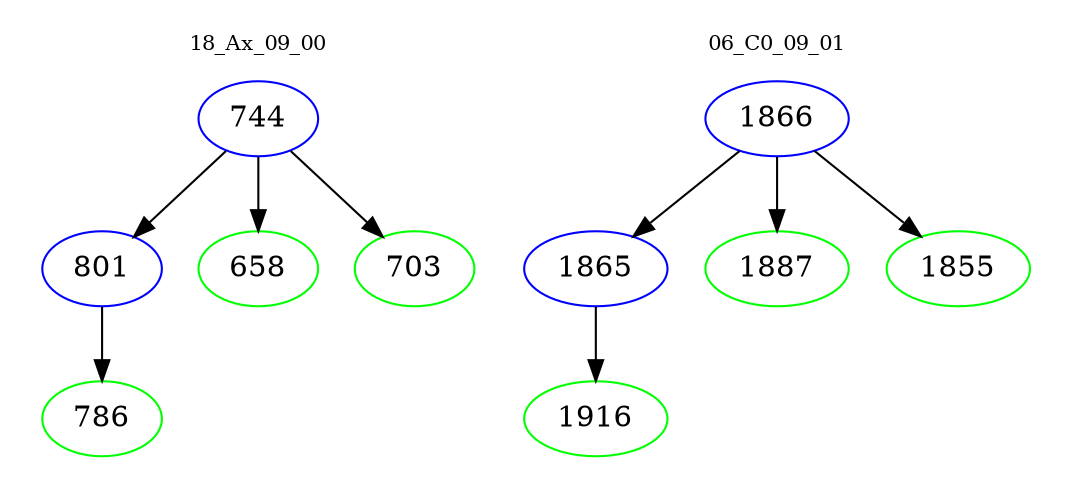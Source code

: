 digraph{
subgraph cluster_0 {
color = white
label = "18_Ax_09_00";
fontsize=10;
T0_744 [label="744", color="blue"]
T0_744 -> T0_801 [color="black"]
T0_801 [label="801", color="blue"]
T0_801 -> T0_786 [color="black"]
T0_786 [label="786", color="green"]
T0_744 -> T0_658 [color="black"]
T0_658 [label="658", color="green"]
T0_744 -> T0_703 [color="black"]
T0_703 [label="703", color="green"]
}
subgraph cluster_1 {
color = white
label = "06_C0_09_01";
fontsize=10;
T1_1866 [label="1866", color="blue"]
T1_1866 -> T1_1865 [color="black"]
T1_1865 [label="1865", color="blue"]
T1_1865 -> T1_1916 [color="black"]
T1_1916 [label="1916", color="green"]
T1_1866 -> T1_1887 [color="black"]
T1_1887 [label="1887", color="green"]
T1_1866 -> T1_1855 [color="black"]
T1_1855 [label="1855", color="green"]
}
}
